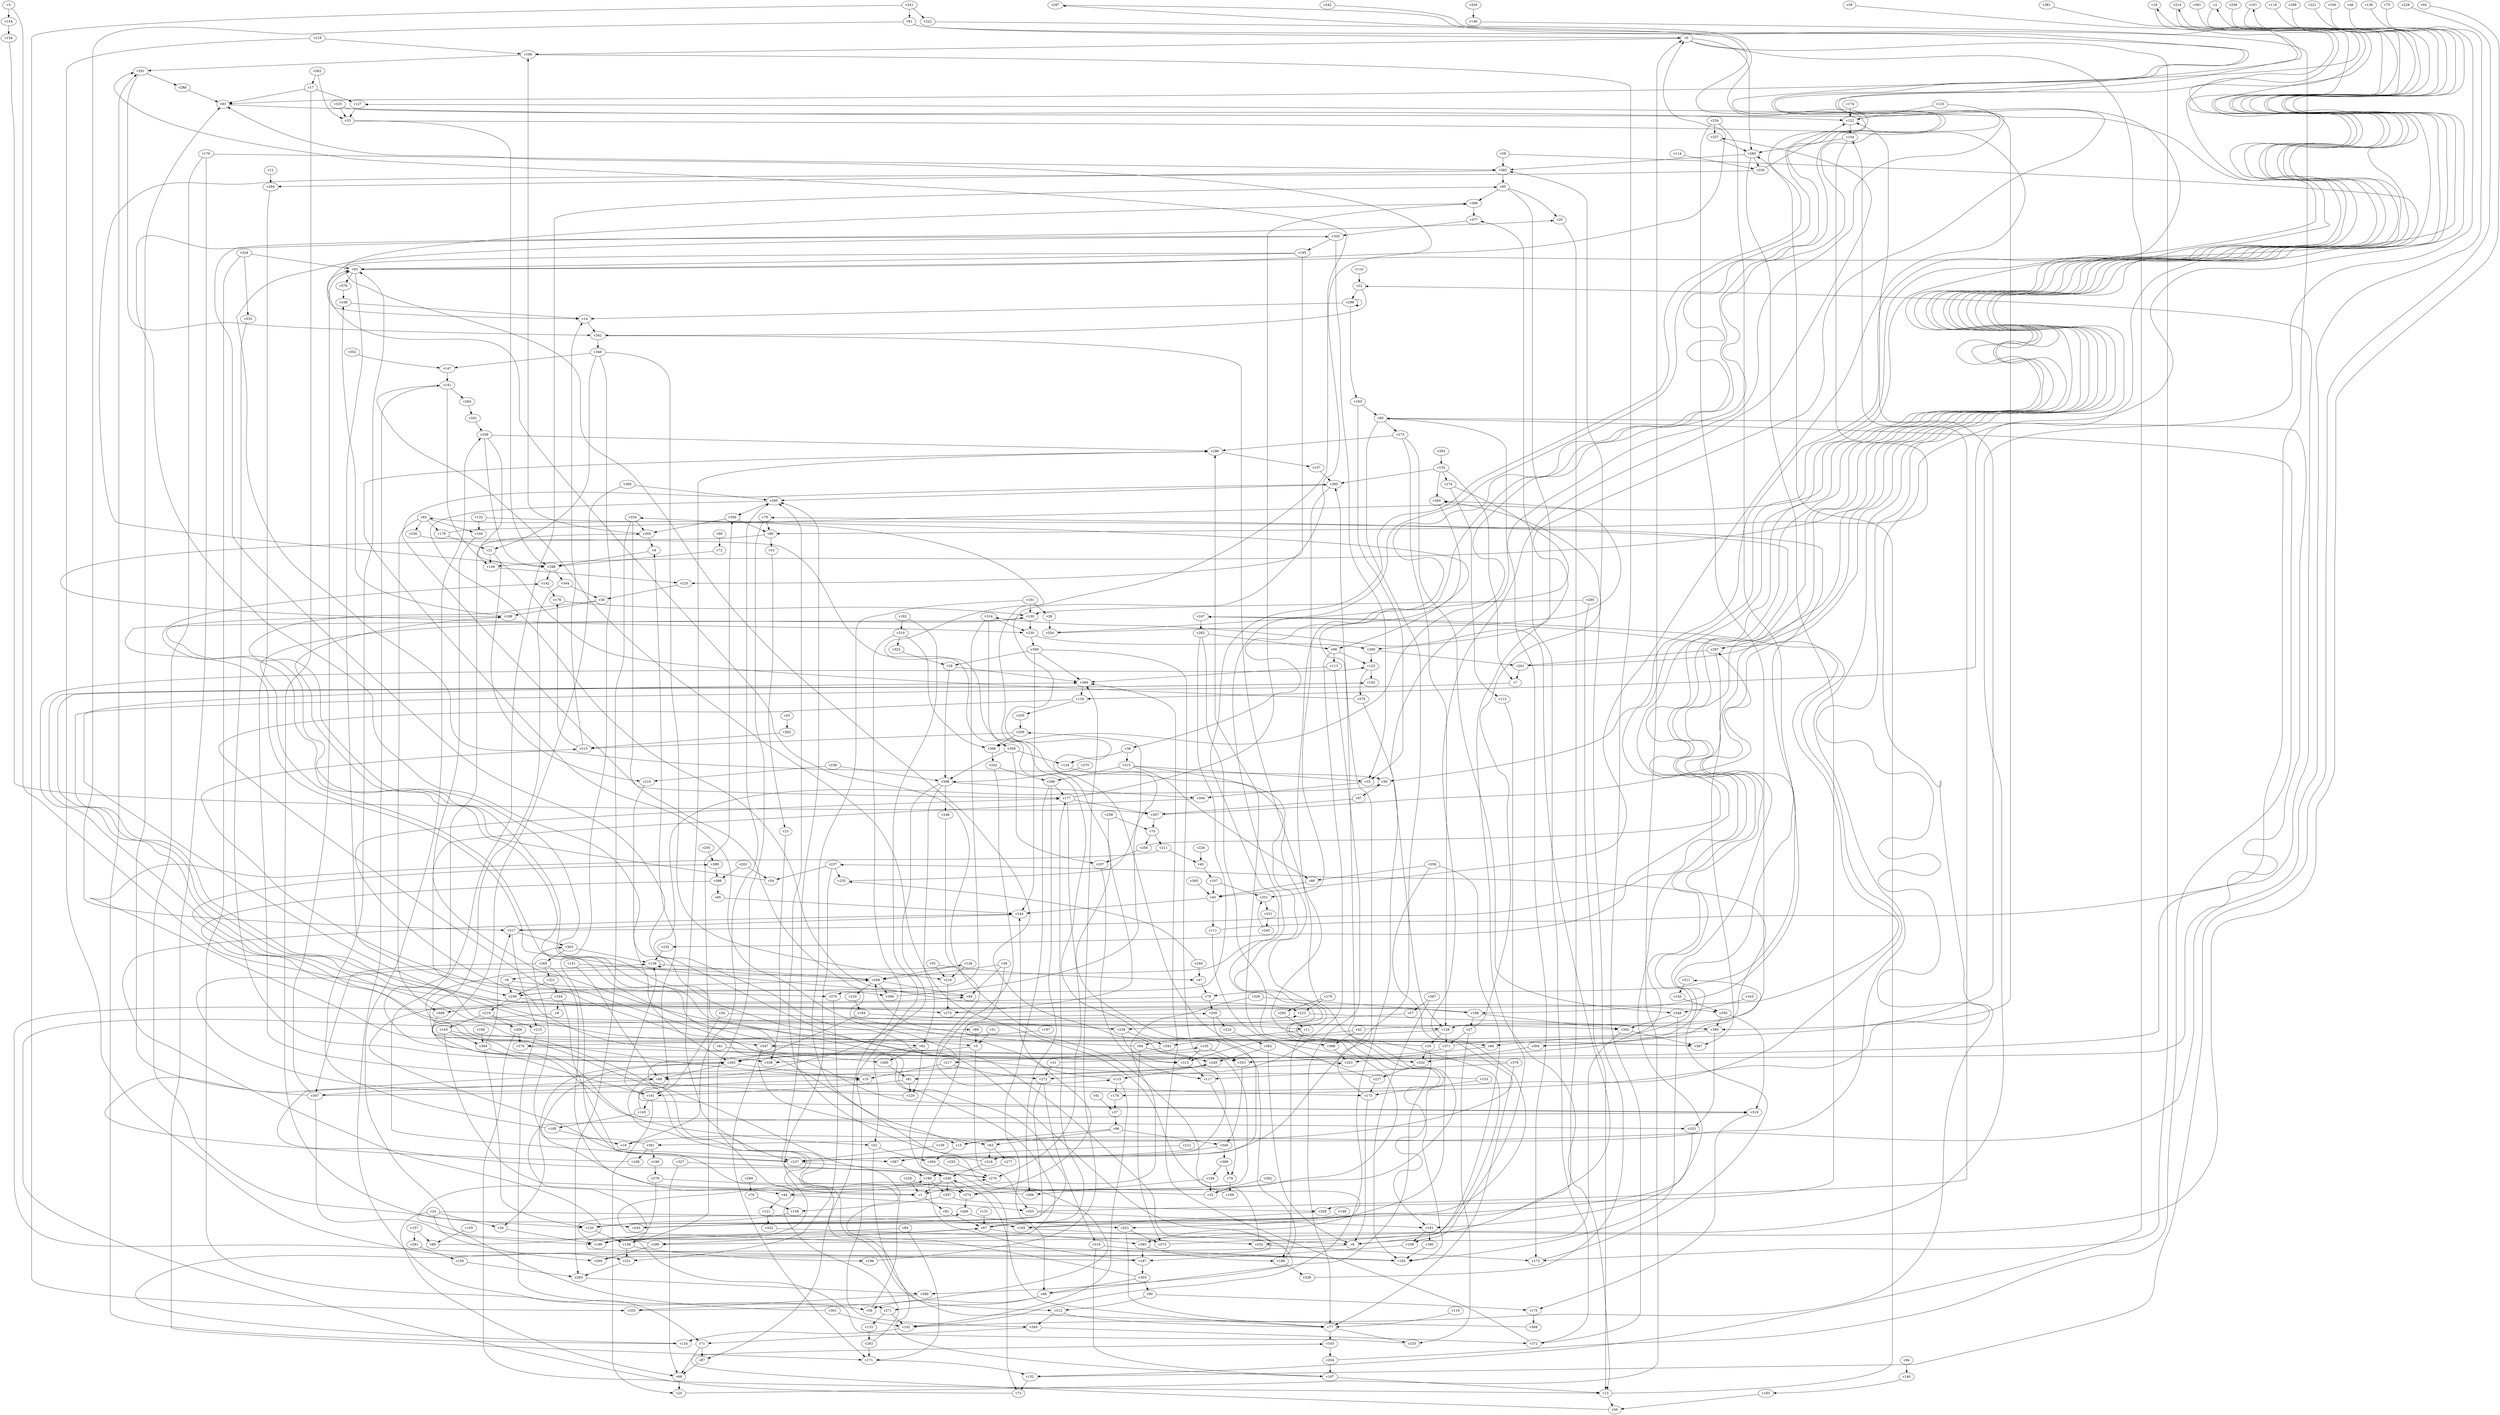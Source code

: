 // Benchmark game 589 - 400 vertices
// time_bound: 184
// targets: v6
digraph G {
    v0 [name="v0", player=1];
    v1 [name="v1", player=0];
    v2 [name="v2", player=1];
    v3 [name="v3", player=0];
    v4 [name="v4", player=0];
    v5 [name="v5", player=1];
    v6 [name="v6", player=1, target=1];
    v7 [name="v7", player=1];
    v8 [name="v8", player=1];
    v9 [name="v9", player=1];
    v10 [name="v10", player=0];
    v11 [name="v11", player=1];
    v12 [name="v12", player=0];
    v13 [name="v13", player=0];
    v14 [name="v14", player=1];
    v15 [name="v15", player=1];
    v16 [name="v16", player=1];
    v17 [name="v17", player=1];
    v18 [name="v18", player=0];
    v19 [name="v19", player=1];
    v20 [name="v20", player=1];
    v21 [name="v21", player=1];
    v22 [name="v22", player=0];
    v23 [name="v23", player=0];
    v24 [name="v24", player=1];
    v25 [name="v25", player=1];
    v26 [name="v26", player=0];
    v27 [name="v27", player=0];
    v28 [name="v28", player=1];
    v29 [name="v29", player=0];
    v30 [name="v30", player=1];
    v31 [name="v31", player=1];
    v32 [name="v32", player=0];
    v33 [name="v33", player=0];
    v34 [name="v34", player=0];
    v35 [name="v35", player=1];
    v36 [name="v36", player=1];
    v37 [name="v37", player=1];
    v38 [name="v38", player=1];
    v39 [name="v39", player=1];
    v40 [name="v40", player=0];
    v41 [name="v41", player=0];
    v42 [name="v42", player=0];
    v43 [name="v43", player=1];
    v44 [name="v44", player=1];
    v45 [name="v45", player=0];
    v46 [name="v46", player=0];
    v47 [name="v47", player=1];
    v48 [name="v48", player=0];
    v49 [name="v49", player=1];
    v50 [name="v50", player=1];
    v51 [name="v51", player=0];
    v52 [name="v52", player=1];
    v53 [name="v53", player=1];
    v54 [name="v54", player=0];
    v55 [name="v55", player=0];
    v56 [name="v56", player=0];
    v57 [name="v57", player=0];
    v58 [name="v58", player=0];
    v59 [name="v59", player=0];
    v60 [name="v60", player=0];
    v61 [name="v61", player=1];
    v62 [name="v62", player=1];
    v63 [name="v63", player=1];
    v64 [name="v64", player=0];
    v65 [name="v65", player=0];
    v66 [name="v66", player=1];
    v67 [name="v67", player=1];
    v68 [name="v68", player=1];
    v69 [name="v69", player=1];
    v70 [name="v70", player=1];
    v71 [name="v71", player=1];
    v72 [name="v72", player=1];
    v73 [name="v73", player=1];
    v74 [name="v74", player=1];
    v75 [name="v75", player=1];
    v76 [name="v76", player=1];
    v77 [name="v77", player=1];
    v78 [name="v78", player=0];
    v79 [name="v79", player=0];
    v80 [name="v80", player=1];
    v81 [name="v81", player=1];
    v82 [name="v82", player=0];
    v83 [name="v83", player=1];
    v84 [name="v84", player=0];
    v85 [name="v85", player=1];
    v86 [name="v86", player=1];
    v87 [name="v87", player=1];
    v88 [name="v88", player=1];
    v89 [name="v89", player=0];
    v90 [name="v90", player=0];
    v91 [name="v91", player=0];
    v92 [name="v92", player=0];
    v93 [name="v93", player=1];
    v94 [name="v94", player=0];
    v95 [name="v95", player=0];
    v96 [name="v96", player=1];
    v97 [name="v97", player=1];
    v98 [name="v98", player=1];
    v99 [name="v99", player=1];
    v100 [name="v100", player=1];
    v101 [name="v101", player=1];
    v102 [name="v102", player=0];
    v103 [name="v103", player=1];
    v104 [name="v104", player=0];
    v105 [name="v105", player=0];
    v106 [name="v106", player=1];
    v107 [name="v107", player=0];
    v108 [name="v108", player=1];
    v109 [name="v109", player=1];
    v110 [name="v110", player=1];
    v111 [name="v111", player=1];
    v112 [name="v112", player=1];
    v113 [name="v113", player=1];
    v114 [name="v114", player=1];
    v115 [name="v115", player=0];
    v116 [name="v116", player=0];
    v117 [name="v117", player=0];
    v118 [name="v118", player=1];
    v119 [name="v119", player=0];
    v120 [name="v120", player=0];
    v121 [name="v121", player=0];
    v122 [name="v122", player=0];
    v123 [name="v123", player=1];
    v124 [name="v124", player=0];
    v125 [name="v125", player=0];
    v126 [name="v126", player=1];
    v127 [name="v127", player=1];
    v128 [name="v128", player=1];
    v129 [name="v129", player=1];
    v130 [name="v130", player=0];
    v131 [name="v131", player=1];
    v132 [name="v132", player=0];
    v133 [name="v133", player=1];
    v134 [name="v134", player=1];
    v135 [name="v135", player=0];
    v136 [name="v136", player=1];
    v137 [name="v137", player=1];
    v138 [name="v138", player=0];
    v139 [name="v139", player=1];
    v140 [name="v140", player=1];
    v141 [name="v141", player=0];
    v142 [name="v142", player=1];
    v143 [name="v143", player=0];
    v144 [name="v144", player=0];
    v145 [name="v145", player=0];
    v146 [name="v146", player=0];
    v147 [name="v147", player=0];
    v148 [name="v148", player=0];
    v149 [name="v149", player=1];
    v150 [name="v150", player=0];
    v151 [name="v151", player=0];
    v152 [name="v152", player=0];
    v153 [name="v153", player=1];
    v154 [name="v154", player=0];
    v155 [name="v155", player=0];
    v156 [name="v156", player=0];
    v157 [name="v157", player=1];
    v158 [name="v158", player=0];
    v159 [name="v159", player=0];
    v160 [name="v160", player=0];
    v161 [name="v161", player=1];
    v162 [name="v162", player=1];
    v163 [name="v163", player=1];
    v164 [name="v164", player=1];
    v165 [name="v165", player=1];
    v166 [name="v166", player=0];
    v167 [name="v167", player=0];
    v168 [name="v168", player=1];
    v169 [name="v169", player=0];
    v170 [name="v170", player=1];
    v171 [name="v171", player=1];
    v172 [name="v172", player=1];
    v173 [name="v173", player=0];
    v174 [name="v174", player=1];
    v175 [name="v175", player=1];
    v176 [name="v176", player=0];
    v177 [name="v177", player=0];
    v178 [name="v178", player=0];
    v179 [name="v179", player=0];
    v180 [name="v180", player=1];
    v181 [name="v181", player=0];
    v182 [name="v182", player=1];
    v183 [name="v183", player=0];
    v184 [name="v184", player=0];
    v185 [name="v185", player=1];
    v186 [name="v186", player=1];
    v187 [name="v187", player=1];
    v188 [name="v188", player=0];
    v189 [name="v189", player=0];
    v190 [name="v190", player=1];
    v191 [name="v191", player=0];
    v192 [name="v192", player=0];
    v193 [name="v193", player=1];
    v194 [name="v194", player=0];
    v195 [name="v195", player=1];
    v196 [name="v196", player=0];
    v197 [name="v197", player=1];
    v198 [name="v198", player=1];
    v199 [name="v199", player=0];
    v200 [name="v200", player=1];
    v201 [name="v201", player=1];
    v202 [name="v202", player=0];
    v203 [name="v203", player=1];
    v204 [name="v204", player=0];
    v205 [name="v205", player=0];
    v206 [name="v206", player=1];
    v207 [name="v207", player=0];
    v208 [name="v208", player=1];
    v209 [name="v209", player=0];
    v210 [name="v210", player=0];
    v211 [name="v211", player=1];
    v212 [name="v212", player=1];
    v213 [name="v213", player=1];
    v214 [name="v214", player=0];
    v215 [name="v215", player=0];
    v216 [name="v216", player=0];
    v217 [name="v217", player=1];
    v218 [name="v218", player=1];
    v219 [name="v219", player=1];
    v220 [name="v220", player=1];
    v221 [name="v221", player=1];
    v222 [name="v222", player=0];
    v223 [name="v223", player=0];
    v224 [name="v224", player=1];
    v225 [name="v225", player=0];
    v226 [name="v226", player=0];
    v227 [name="v227", player=1];
    v228 [name="v228", player=0];
    v229 [name="v229", player=0];
    v230 [name="v230", player=1];
    v231 [name="v231", player=1];
    v232 [name="v232", player=1];
    v233 [name="v233", player=1];
    v234 [name="v234", player=0];
    v235 [name="v235", player=1];
    v236 [name="v236", player=1];
    v237 [name="v237", player=0];
    v238 [name="v238", player=0];
    v239 [name="v239", player=0];
    v240 [name="v240", player=0];
    v241 [name="v241", player=1];
    v242 [name="v242", player=0];
    v243 [name="v243", player=0];
    v244 [name="v244", player=1];
    v245 [name="v245", player=1];
    v246 [name="v246", player=1];
    v247 [name="v247", player=0];
    v248 [name="v248", player=0];
    v249 [name="v249", player=1];
    v250 [name="v250", player=0];
    v251 [name="v251", player=0];
    v252 [name="v252", player=0];
    v253 [name="v253", player=0];
    v254 [name="v254", player=0];
    v255 [name="v255", player=0];
    v256 [name="v256", player=1];
    v257 [name="v257", player=1];
    v258 [name="v258", player=1];
    v259 [name="v259", player=1];
    v260 [name="v260", player=1];
    v261 [name="v261", player=1];
    v262 [name="v262", player=1];
    v263 [name="v263", player=1];
    v264 [name="v264", player=0];
    v265 [name="v265", player=1];
    v266 [name="v266", player=0];
    v267 [name="v267", player=0];
    v268 [name="v268", player=0];
    v269 [name="v269", player=1];
    v270 [name="v270", player=1];
    v271 [name="v271", player=1];
    v272 [name="v272", player=0];
    v273 [name="v273", player=0];
    v274 [name="v274", player=0];
    v275 [name="v275", player=1];
    v276 [name="v276", player=1];
    v277 [name="v277", player=1];
    v278 [name="v278", player=1];
    v279 [name="v279", player=0];
    v280 [name="v280", player=0];
    v281 [name="v281", player=1];
    v282 [name="v282", player=0];
    v283 [name="v283", player=1];
    v284 [name="v284", player=0];
    v285 [name="v285", player=1];
    v286 [name="v286", player=0];
    v287 [name="v287", player=1];
    v288 [name="v288", player=1];
    v289 [name="v289", player=1];
    v290 [name="v290", player=1];
    v291 [name="v291", player=0];
    v292 [name="v292", player=1];
    v293 [name="v293", player=1];
    v294 [name="v294", player=1];
    v295 [name="v295", player=0];
    v296 [name="v296", player=1];
    v297 [name="v297", player=0];
    v298 [name="v298", player=1];
    v299 [name="v299", player=0];
    v300 [name="v300", player=0];
    v301 [name="v301", player=0];
    v302 [name="v302", player=1];
    v303 [name="v303", player=0];
    v304 [name="v304", player=0];
    v305 [name="v305", player=0];
    v306 [name="v306", player=1];
    v307 [name="v307", player=1];
    v308 [name="v308", player=0];
    v309 [name="v309", player=0];
    v310 [name="v310", player=1];
    v311 [name="v311", player=0];
    v312 [name="v312", player=1];
    v313 [name="v313", player=0];
    v314 [name="v314", player=0];
    v315 [name="v315", player=0];
    v316 [name="v316", player=1];
    v317 [name="v317", player=1];
    v318 [name="v318", player=1];
    v319 [name="v319", player=1];
    v320 [name="v320", player=1];
    v321 [name="v321", player=0];
    v322 [name="v322", player=0];
    v323 [name="v323", player=1];
    v324 [name="v324", player=1];
    v325 [name="v325", player=0];
    v326 [name="v326", player=0];
    v327 [name="v327", player=1];
    v328 [name="v328", player=1];
    v329 [name="v329", player=1];
    v330 [name="v330", player=0];
    v331 [name="v331", player=1];
    v332 [name="v332", player=1];
    v333 [name="v333", player=1];
    v334 [name="v334", player=0];
    v335 [name="v335", player=0];
    v336 [name="v336", player=1];
    v337 [name="v337", player=0];
    v338 [name="v338", player=1];
    v339 [name="v339", player=1];
    v340 [name="v340", player=1];
    v341 [name="v341", player=1];
    v342 [name="v342", player=0];
    v343 [name="v343", player=1];
    v344 [name="v344", player=0];
    v345 [name="v345", player=0];
    v346 [name="v346", player=1];
    v347 [name="v347", player=0];
    v348 [name="v348", player=0];
    v349 [name="v349", player=1];
    v350 [name="v350", player=1];
    v351 [name="v351", player=1];
    v352 [name="v352", player=1];
    v353 [name="v353", player=0];
    v354 [name="v354", player=0];
    v355 [name="v355", player=1];
    v356 [name="v356", player=0];
    v357 [name="v357", player=0];
    v358 [name="v358", player=1];
    v359 [name="v359", player=1];
    v360 [name="v360", player=1];
    v361 [name="v361", player=0];
    v362 [name="v362", player=0];
    v363 [name="v363", player=1];
    v364 [name="v364", player=1];
    v365 [name="v365", player=1];
    v366 [name="v366", player=1];
    v367 [name="v367", player=0];
    v368 [name="v368", player=1];
    v369 [name="v369", player=1];
    v370 [name="v370", player=1];
    v371 [name="v371", player=0];
    v372 [name="v372", player=1];
    v373 [name="v373", player=0];
    v374 [name="v374", player=0];
    v375 [name="v375", player=0];
    v376 [name="v376", player=1];
    v377 [name="v377", player=1];
    v378 [name="v378", player=0];
    v379 [name="v379", player=0];
    v380 [name="v380", player=0];
    v381 [name="v381", player=1];
    v382 [name="v382", player=0];
    v383 [name="v383", player=1];
    v384 [name="v384", player=1];
    v385 [name="v385", player=0];
    v386 [name="v386", player=0];
    v387 [name="v387", player=0];
    v388 [name="v388", player=1];
    v389 [name="v389", player=1];
    v390 [name="v390", player=1];
    v391 [name="v391", player=0];
    v392 [name="v392", player=1];
    v393 [name="v393", player=0];
    v394 [name="v394", player=1];
    v395 [name="v395", player=0];
    v396 [name="v396", player=1];
    v397 [name="v397", player=1];
    v398 [name="v398", player=0];
    v399 [name="v399", player=1];

    v0 -> v106;
    v1 -> v82;
    v2 -> v378 [constraint="t < 10"];
    v3 -> v350 [constraint="t < 8"];
    v4 -> v298;
    v5 -> v355;
    v6 -> v134 [constraint="t < 10"];
    v7 -> v302 [constraint="t mod 4 == 3"];
    v8 -> v367 [constraint="t mod 4 == 3"];
    v9 -> v259;
    v10 -> v389 [constraint="t < 9"];
    v11 -> v343;
    v12 -> v294;
    v13 -> v59;
    v14 -> v342;
    v15 -> v394;
    v16 -> v232 [constraint="t mod 2 == 0"];
    v17 -> v83;
    v18 -> v295;
    v19 -> v384 [constraint="t < 11"];
    v20 -> v252;
    v21 -> v210;
    v22 -> v299;
    v23 -> v338;
    v24 -> v34;
    v25 -> v0;
    v26 -> v239;
    v27 -> v360 [constraint="t mod 2 == 1"];
    v28 -> v354;
    v29 -> v398;
    v30 -> v239 [constraint="t mod 4 == 3"];
    v31 -> v78 [constraint="t < 15"];
    v32 -> v287 [constraint="t mod 5 == 3"];
    v33 -> v45 [constraint="t mod 2 == 0"];
    v34 -> v186;
    v35 -> v308;
    v36 -> v315;
    v37 -> v96;
    v38 -> v268;
    v39 -> v128 [constraint="t mod 4 == 0"];
    v40 -> v107;
    v41 -> v260;
    v42 -> v311 [constraint="t mod 4 == 2"];
    v43 -> v262;
    v44 -> v121;
    v45 -> v244;
    v46 -> v118 [constraint="t mod 4 == 2"];
    v47 -> v79;
    v48 -> v320 [constraint="t mod 5 == 0"];
    v49 -> v130 [constraint="t mod 4 == 3"];
    v50 -> v97;
    v51 -> v5;
    v52 -> v394;
    v53 -> v23;
    v54 -> v188 [constraint="t < 8"];
    v55 -> v47 [constraint="t >= 3"];
    v56 -> v125 [constraint="t mod 4 == 0"];
    v57 -> v239;
    v58 -> v79 [constraint="t mod 4 == 1"];
    v59 -> v103 [constraint="t mod 2 == 0"];
    v60 -> v273;
    v61 -> v129;
    v62 -> v52;
    v63 -> v318;
    v64 -> v268;
    v65 -> v349;
    v66 -> v253;
    v67 -> v289;
    v68 -> v25;
    v69 -> v5;
    v70 -> v211;
    v71 -> v87;
    v72 -> v298;
    v73 -> v200 [constraint="t < 9"];
    v74 -> v169;
    v75 -> v361 [constraint="t < 11"];
    v76 -> v158;
    v77 -> v233;
    v78 -> v1;
    v79 -> v162 [constraint="t >= 5"];
    v80 -> v230 [constraint="t < 12"];
    v81 -> v0;
    v82 -> v67;
    v83 -> v122;
    v84 -> v186;
    v85 -> v290;
    v86 -> v45;
    v87 -> v68;
    v88 -> v296 [constraint="t >= 4"];
    v89 -> v244 [constraint="t < 15"];
    v90 -> v175;
    v91 -> v37;
    v92 -> v186 [constraint="t >= 5"];
    v93 -> v0 [constraint="t mod 2 == 1"];
    v94 -> v140;
    v95 -> v244;
    v96 -> v340;
    v97 -> v267;
    v98 -> v113;
    v99 -> v72;
    v100 -> v93 [constraint="t mod 5 == 0"];
    v101 -> v297 [constraint="t mod 3 == 0"];
    v102 -> v134;
    v103 -> v204;
    v104 -> v80;
    v105 -> v89;
    v106 -> v372;
    v107 -> v45;
    v108 -> v14;
    v109 -> v187;
    v110 -> v22;
    v111 -> v22 [constraint="t >= 5"];
    v112 -> v109;
    v113 -> v384;
    v114 -> v330;
    v115 -> v178;
    v116 -> v15 [constraint="t < 6"];
    v117 -> v74;
    v118 -> v319 [constraint="t < 7"];
    v119 -> v77;
    v120 -> v188 [constraint="t < 12"];
    v121 -> v322;
    v122 -> v104;
    v123 -> v380;
    v124 -> v181 [constraint="t mod 3 == 2"];
    v125 -> v192;
    v126 -> v216;
    v127 -> v33;
    v128 -> v19;
    v129 -> v138 [constraint="t >= 3"];
    v130 -> v186 [constraint="t < 9"];
    v131 -> v67;
    v132 -> v304 [constraint="t >= 5"];
    v133 -> v283;
    v134 -> v291;
    v135 -> v353;
    v136 -> v289 [constraint="t < 12"];
    v137 -> v395;
    v138 -> v138;
    v139 -> v231;
    v140 -> v183;
    v141 -> v149;
    v142 -> v176;
    v143 -> v364;
    v144 -> v154;
    v145 -> v4;
    v146 -> v396 [constraint="t mod 5 == 2"];
    v147 -> v141;
    v148 -> v251;
    v149 -> v225;
    v150 -> v350;
    v151 -> v88;
    v152 -> v73;
    v153 -> v20 [constraint="t >= 4"];
    v154 -> v267 [constraint="t < 12"];
    v155 -> v395;
    v156 -> v293;
    v157 -> v281;
    v158 -> v120;
    v159 -> v237;
    v160 -> v259;
    v161 -> v138;
    v162 -> v276 [constraint="t < 9"];
    v163 -> v348;
    v164 -> v349;
    v165 -> v337 [constraint="t >= 5"];
    v166 -> v364;
    v167 -> v135 [constraint="t < 12"];
    v168 -> v249 [constraint="t < 7"];
    v169 -> v93 [constraint="t mod 4 == 1"];
    v170 -> v383;
    v171 -> v152;
    v172 -> v2 [constraint="t >= 1"];
    v173 -> v395;
    v174 -> v122;
    v175 -> v368;
    v176 -> v130;
    v177 -> v276;
    v178 -> v37;
    v179 -> v16 [constraint="t < 10"];
    v180 -> v162;
    v181 -> v109;
    v182 -> v310;
    v183 -> v59;
    v184 -> v263;
    v185 -> v93;
    v186 -> v319 [constraint="t >= 3"];
    v187 -> v67 [constraint="t >= 4"];
    v188 -> v108;
    v189 -> v65 [constraint="t < 7"];
    v190 -> v278;
    v191 -> v28;
    v192 -> v11 [constraint="t >= 1"];
    v193 -> v60;
    v194 -> v32;
    v195 -> v14 [constraint="t < 8"];
    v196 -> v384;
    v197 -> v347;
    v198 -> v192 [constraint="t < 10"];
    v199 -> v187;
    v200 -> v318;
    v201 -> v386;
    v202 -> v286;
    v203 -> v177 [constraint="t mod 5 == 2"];
    v204 -> v60 [constraint="t mod 4 == 3"];
    v205 -> v209;
    v206 -> v378;
    v207 -> v117;
    v208 -> v178 [constraint="t < 14"];
    v209 -> v396;
    v210 -> v263;
    v211 -> v52 [constraint="t < 13"];
    v212 -> v387;
    v213 -> v14;
    v214 -> v83 [constraint="t < 5"];
    v215 -> v271;
    v216 -> v275;
    v217 -> v10;
    v218 -> v231;
    v219 -> v143;
    v220 -> v184;
    v221 -> v102 [constraint="t >= 5"];
    v222 -> v9 [constraint="t mod 3 == 0"];
    v223 -> v380;
    v224 -> v382;
    v225 -> v30;
    v226 -> v40;
    v227 -> v296;
    v228 -> v243 [constraint="t < 14"];
    v229 -> v152 [constraint="t mod 4 == 0"];
    v230 -> v309;
    v231 -> v293;
    v232 -> v138;
    v233 -> v266 [constraint="t < 7"];
    v234 -> v198;
    v235 -> v83 [constraint="t >= 1"];
    v236 -> v217 [constraint="t mod 5 == 0"];
    v237 -> v276;
    v238 -> v398;
    v239 -> v343;
    v240 -> v235 [constraint="t >= 4"];
    v241 -> v203;
    v242 -> v374 [constraint="t < 6"];
    v243 -> v314 [constraint="t mod 5 == 1"];
    v244 -> v317;
    v245 -> v351;
    v246 -> v357;
    v247 -> v282;
    v248 -> v246;
    v249 -> v61;
    v250 -> v389;
    v251 -> v373;
    v252 -> v141 [constraint="t mod 2 == 0"];
    v253 -> v291 [constraint="t mod 2 == 1"];
    v254 -> v127 [constraint="t < 6"];
    v255 -> v276;
    v256 -> v149 [constraint="t < 5"];
    v257 -> v54;
    v258 -> v70;
    v259 -> v268 [constraint="t mod 2 == 0"];
    v260 -> v61;
    v261 -> v101 [constraint="t < 12"];
    v262 -> v213;
    v263 -> v34 [constraint="t < 13"];
    v264 -> v341;
    v265 -> v307 [constraint="t >= 1"];
    v266 -> v243;
    v267 -> v297 [constraint="t < 13"];
    v268 -> v390;
    v269 -> v50 [constraint="t >= 2"];
    v270 -> v398;
    v271 -> v102;
    v272 -> v316;
    v273 -> v296;
    v274 -> v13 [constraint="t >= 2"];
    v275 -> v247 [constraint="t < 5"];
    v276 -> v115 [constraint="t >= 1"];
    v277 -> v199 [constraint="t < 7"];
    v278 -> v374;
    v279 -> v223;
    v280 -> v328;
    v281 -> v156;
    v282 -> v98;
    v283 -> v49 [constraint="t < 7"];
    v284 -> v76;
    v285 -> v13;
    v286 -> v48;
    v287 -> v36 [constraint="t mod 5 == 2"];
    v288 -> v83;
    v289 -> v336;
    v290 -> v261;
    v291 -> v288;
    v292 -> v11;
    v293 -> v399;
    v294 -> v88;
    v295 -> v223 [constraint="t < 11"];
    v296 -> v237;
    v297 -> v367;
    v298 -> v344;
    v299 -> v14;
    v300 -> v263;
    v301 -> v199 [constraint="t >= 2"];
    v302 -> v6;
    v303 -> v126 [constraint="t >= 1"];
    v304 -> v257 [constraint="t mod 2 == 1"];
    v305 -> v4;
    v306 -> v363;
    v307 -> v247 [constraint="t >= 3"];
    v308 -> v62 [constraint="t mod 2 == 0"];
    v309 -> v29;
    v310 -> v396;
    v311 -> v150;
    v312 -> v345;
    v313 -> v117;
    v314 -> v359;
    v315 -> v162 [constraint="t mod 3 == 1"];
    v316 -> v167;
    v317 -> v214 [constraint="t mod 3 == 0"];
    v318 -> v295;
    v319 -> v10 [constraint="t mod 5 == 4"];
    v320 -> v50 [constraint="t >= 4"];
    v321 -> v164;
    v322 -> v252;
    v323 -> v29;
    v324 -> v93;
    v325 -> v50 [constraint="t >= 1"];
    v326 -> v146;
    v327 -> v246;
    v328 -> v165;
    v329 -> v1;
    v330 -> v298 [constraint="t < 15"];
    v331 -> v245;
    v332 -> v227;
    v333 -> v181;
    v334 -> v293;
    v335 -> v263;
    v336 -> v338;
    v337 -> v280;
    v338 -> v142 [constraint="t >= 3"];
    v339 -> v383;
    v340 -> v237;
    v341 -> v336;
    v342 -> v66;
    v343 -> v263;
    v344 -> v30;
    v345 -> v71;
    v346 -> v216;
    v347 -> v63;
    v348 -> v162;
    v349 -> v333 [constraint="t >= 1"];
    v350 -> v319;
    v351 -> v331;
    v352 -> v147;
    v353 -> v60 [constraint="t mod 4 == 0"];
    v354 -> v360 [constraint="t >= 5"];
    v355 -> v104;
    v356 -> v80;
    v357 -> v158;
    v358 -> v18 [constraint="t < 13"];
    v359 -> v124;
    v360 -> v98;
    v361 -> v263 [constraint="t >= 2"];
    v362 -> v17;
    v363 -> v138;
    v364 -> v120;
    v365 -> v45;
    v366 -> v377;
    v367 -> v223 [constraint="t < 9"];
    v368 -> v253 [constraint="t mod 5 == 1"];
    v369 -> v74;
    v370 -> v231;
    v371 -> v385;
    v372 -> v384;
    v373 -> v334 [constraint="t mod 3 == 0"];
    v374 -> v395 [constraint="t >= 5"];
    v375 -> v305 [constraint="t mod 3 == 2"];
    v376 -> v108;
    v377 -> v320;
    v378 -> v313;
    v379 -> v213 [constraint="t >= 4"];
    v380 -> v66;
    v381 -> v354 [constraint="t >= 1"];
    v382 -> v249;
    v383 -> v294;
    v384 -> v118;
    v385 -> v187;
    v386 -> v69 [constraint="t >= 1"];
    v387 -> v366 [constraint="t mod 4 == 0"];
    v388 -> v253;
    v389 -> v386;
    v390 -> v209;
    v391 -> v67 [constraint="t >= 1"];
    v392 -> v32;
    v393 -> v155;
    v394 -> v73;
    v395 -> v295;
    v396 -> v202;
    v397 -> v57;
    v398 -> v62;
    v399 -> v203;
    v17 -> v127;
    v299 -> v299;
    v336 -> v298;
    v278 -> v139;
    v195 -> v225;
    v348 -> v302;
    v24 -> v269;
    v357 -> v328;
    v85 -> v366;
    v157 -> v89;
    v195 -> v93;
    v145 -> v185;
    v302 -> v367;
    v201 -> v54;
    v211 -> v40;
    v361 -> v168;
    v143 -> v5;
    v177 -> v366;
    v358 -> v6;
    v315 -> v35;
    v314 -> v230;
    v170 -> v171;
    v167 -> v13;
    v77 -> v103;
    v3 -> v144;
    v321 -> v259;
    v165 -> v6;
    v5 -> v263;
    v246 -> v1;
    v107 -> v351;
    v135 -> v313;
    v209 -> v213;
    v11 -> v189;
    v371 -> v338;
    v249 -> v115;
    v128 -> v371;
    v317 -> v215;
    v241 -> v81;
    v356 -> v305;
    v259 -> v219;
    v191 -> v15;
    v184 -> v128;
    v350 -> v380;
    v369 -> v194;
    v26 -> v161;
    v346 -> v237;
    v380 -> v333;
    v19 -> v399;
    v79 -> v200;
    v268 -> v49;
    v364 -> v161;
    v126 -> v268;
    v58 -> v383;
    v395 -> v351;
    v291 -> v342;
    v81 -> v353;
    v324 -> v56;
    v139 -> v356;
    v118 -> v205;
    v206 -> v13;
    v240 -> v47;
    v48 -> v56;
    v359 -> v398;
    v0 -> v152;
    v115 -> v102;
    v300 -> v295;
    v346 -> v21;
    v347 -> v353;
    v265 -> v321;
    v297 -> v261;
    v268 -> v220;
    v31 -> v272;
    v355 -> v181;
    v93 -> v376;
    v346 -> v147;
    v24 -> v68;
    v217 -> v272;
    v202 -> v173;
    v274 -> v112;
    v283 -> v171;
    v344 -> v347;
    v307 -> v186;
    v13 -> v280;
    v90 -> v312;
    v309 -> v244;
    v198 -> v302;
    v27 -> v233;
    v181 -> v180;
    v342 -> v346;
    v307 -> v93;
    v273 -> v128;
    v374 -> v266;
    v93 -> v390;
    v123 -> v122;
    v70 -> v254;
    v282 -> v370;
    v65 -> v236;
    v227 -> v173;
    v64 -> v249;
    v312 -> v77;
    v397 -> v162;
    v310 -> v87;
    v305 -> v106;
    v61 -> v161;
    v218 -> v106;
    v327 -> v68;
    v125 -> v375;
    v115 -> v244;
    v303 -> v48;
    v273 -> v348;
    v286 -> v306;
    v38 -> v49;
    v280 -> v383;
    v0 -> v172;
    v155 -> v274;
    v334 -> v305;
    v219 -> v215;
    v307 -> v83;
    v84 -> v171;
    v246 -> v44;
    v88 -> v307;
    v234 -> v128;
    v267 -> v70;
    v387 -> v199;
    v179 -> v21;
    v32 -> v295;
    v238 -> v210;
    v266 -> v251;
    v230 -> v290;
    v98 -> v272;
    v155 -> v7;
    v55 -> v216;
    v285 -> v130;
    v96 -> v15;
    v304 -> v332;
    v318 -> v246;
    v77 -> v246;
    v361 -> v190;
    v325 -> v33;
    v336 -> v296;
    v161 -> v145;
    v85 -> v20;
    v347 -> v171;
    v139 -> v196;
    v263 -> v88;
    v272 -> v120;
    v155 -> v360;
    v65 -> v179;
    v62 -> v129;
    v191 -> v130;
    v219 -> v206;
    v359 -> v207;
    v22 -> v342;
    v128 -> v64;
    v299 -> v193;
    v228 -> v1;
    v189 -> v339;
    v60 -> v237;
    v334 -> v177;
    v67 -> v177;
    v282 -> v388;
    v19 -> v332;
    v310 -> v323;
    v42 -> v313;
    v0 -> v280;
    v320 -> v195;
    v246 -> v374;
    v63 -> v277;
    v261 -> v7;
    v48 -> v271;
    v173 -> v6;
    v385 -> v189;
    v111 -> v332;
    v81 -> v317;
    v132 -> v160;
    v177 -> v267;
    v198 -> v27;
    v296 -> v137;
    v386 -> v95;
    v314 -> v259;
    v78 -> v80;
    v62 -> v260;
    v30 -> v188;
    v309 -> v374;
    v324 -> v335;
    v379 -> v77;
    v358 -> v86;
    v340 -> v369;
    v280 -> v330;
    v371 -> v122;
    v271 -> v133;
    v164 -> v387;
    v9 -> v370;
    v315 -> v86;
    v309 -> v384;
    v375 -> v102;
    v120 -> v139;
    v200 -> v224;
    v364 -> v317;
    v24 -> v165;
    v362 -> v33;
    v279 -> v292;
    v71 -> v68;
    v398 -> v88;
    v239 -> v313;
    v259 -> v275;
    v38 -> v246;
    v345 -> v372;
    v65 -> v160;
    v263 -> v10;
    v106 -> v291;
    v80 -> v53;
    v330 -> v122;
    v193 -> v35;
    v379 -> v117;
    v213 -> v176;
    v185 -> v18;
    v382 -> v6;
    v138 -> v268;
    v27 -> v371;
    v204 -> v167;
    v398 -> v308;
    v303 -> v90;
    v153 -> v173;
    v254 -> v207;
    v52 -> v312;
    v187 -> v303;
    v151 -> v268;
    v316 -> v162;
    v42 -> v388;
    v258 -> v275;
    v301 -> v102;
    v104 -> v280;
    v398 -> v248;
    v143 -> v1;
    v298 -> v142;
    v141 -> v264;
    v60 -> v172;
    v45 -> v111;
    v363 -> v265;
    v98 -> v125;
    v251 -> v77;
    v329 -> v198;
    v141 -> v71;
    v170 -> v243;
    v161 -> v25;
    v383 -> v85;
    v64 -> v373;
    v17 -> v120;
    v319 -> v175;
    v257 -> v186;
    v234 -> v337;
    v67 -> v385;
    v33 -> v298;
    v320 -> v35;
    v194 -> v306;
    v295 -> v356;
    v36 -> v124;
    v257 -> v235;
    v289 -> v269;
    v265 -> v44;
    v353 -> v340;
    v317 -> v363;
    v290 -> v125;
    v113 -> v77;
    v44 -> v355;
    v372 -> v377;
    v182 -> v345;
    v130 -> v230;
    v96 -> v63;
    v241 -> v222;
    v237 -> v85;
    v21 -> v149;
    v29 -> v384;
    v199 -> v357;
    v252 -> v172;
    v315 -> v286;
    v164 -> v8;
    v286 -> v177;
}
